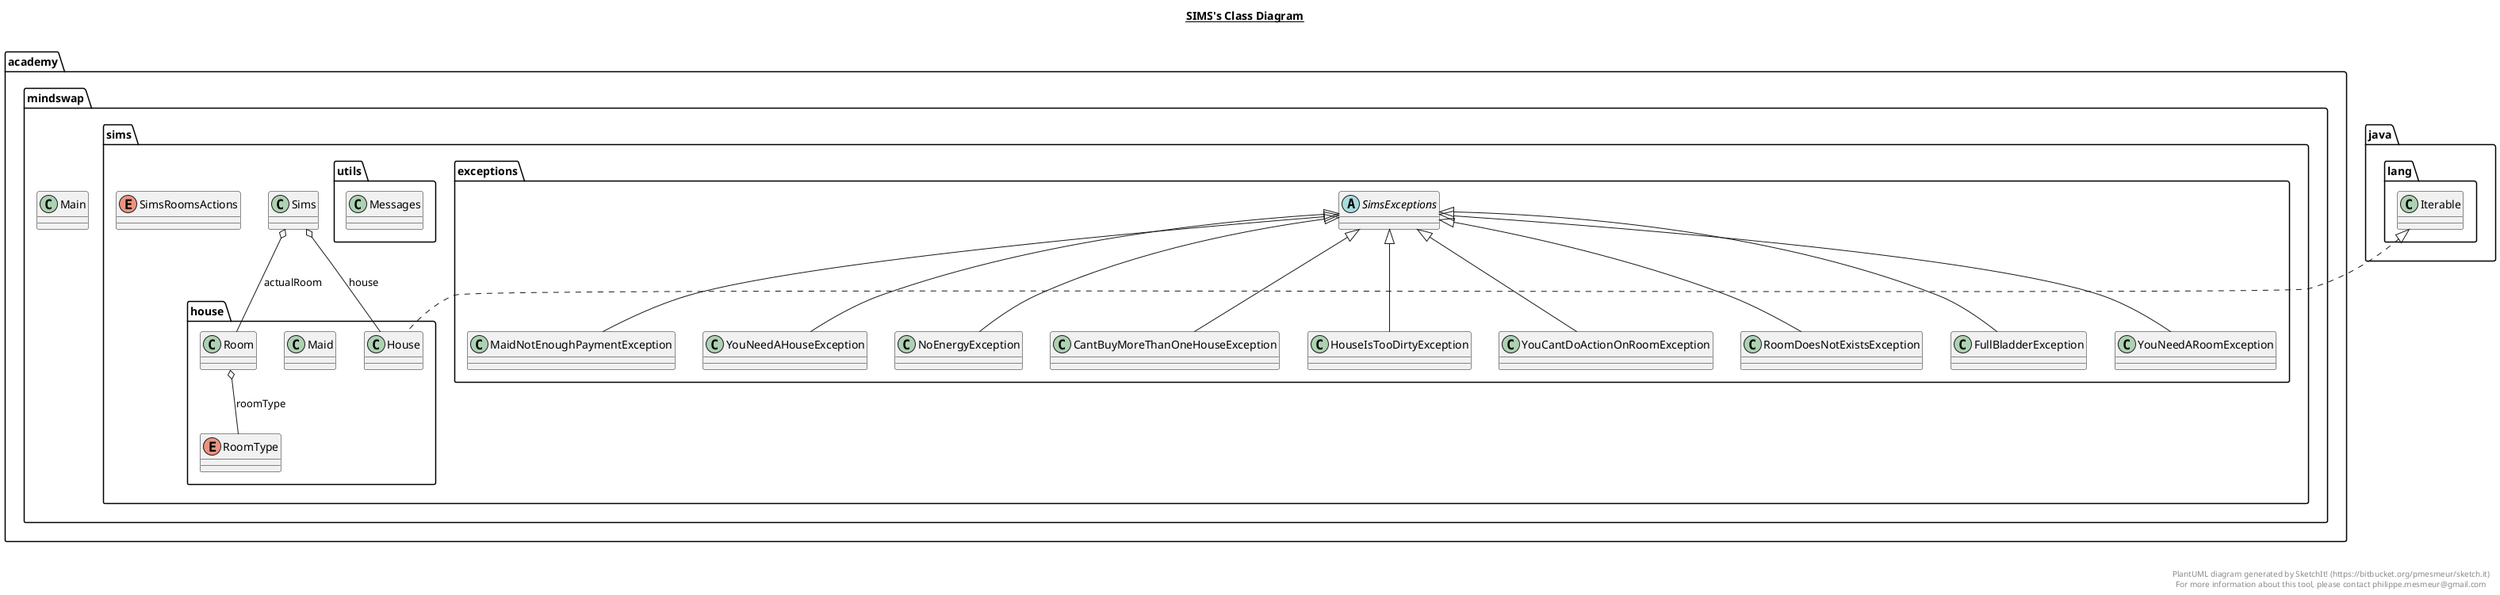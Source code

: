 @startuml

title __SIMS's Class Diagram__\n

  namespace academy.mindswap {
    class academy.mindswap.Main {
    }
  }
  

  namespace academy.mindswap {
    namespace sims {
      class academy.mindswap.sims.Sims {
      }
    }
  }
  

  namespace academy.mindswap {
    namespace sims {
      enum SimsRoomsActions {
      }
    }
  }
  

  namespace academy.mindswap {
    namespace sims {
      namespace exceptions {
        class academy.mindswap.sims.exceptions.CantBuyMoreThanOneHouseException {
        }
      }
    }
  }
  

  namespace academy.mindswap {
    namespace sims {
      namespace exceptions {
        class academy.mindswap.sims.exceptions.FullBladderException {
        }
      }
    }
  }
  

  namespace academy.mindswap {
    namespace sims {
      namespace exceptions {
        class academy.mindswap.sims.exceptions.HouseIsTooDirtyException {
        }
      }
    }
  }
  

  namespace academy.mindswap {
    namespace sims {
      namespace exceptions {
        class academy.mindswap.sims.exceptions.MaidNotEnoughPaymentException {
        }
      }
    }
  }
  

  namespace academy.mindswap {
    namespace sims {
      namespace exceptions {
        class academy.mindswap.sims.exceptions.NoEnergyException {
        }
      }
    }
  }
  

  namespace academy.mindswap {
    namespace sims {
      namespace exceptions {
        class academy.mindswap.sims.exceptions.RoomDoesNotExistsException {
        }
      }
    }
  }
  

  namespace academy.mindswap {
    namespace sims {
      namespace exceptions {
        abstract class academy.mindswap.sims.exceptions.SimsExceptions {
        }
      }
    }
  }
  

  namespace academy.mindswap {
    namespace sims {
      namespace exceptions {
        class academy.mindswap.sims.exceptions.YouCantDoActionOnRoomException {
        }
      }
    }
  }
  

  namespace academy.mindswap {
    namespace sims {
      namespace exceptions {
        class academy.mindswap.sims.exceptions.YouNeedAHouseException {
        }
      }
    }
  }
  

  namespace academy.mindswap {
    namespace sims {
      namespace exceptions {
        class academy.mindswap.sims.exceptions.YouNeedARoomException {
        }
      }
    }
  }
  

  namespace academy.mindswap {
    namespace sims {
      namespace house {
        class academy.mindswap.sims.house.House {
        }
      }
    }
  }
  

  namespace academy.mindswap {
    namespace sims {
      namespace house {
        class academy.mindswap.sims.house.Maid {
        }
      }
    }
  }
  

  namespace academy.mindswap {
    namespace sims {
      namespace house {
        class academy.mindswap.sims.house.Room {
        }
      }
    }
  }
  

  namespace academy.mindswap {
    namespace sims {
      namespace house {
        enum RoomType {
        }
      }
    }
  }
  

  namespace academy.mindswap {
    namespace sims {
      namespace utils {
        class academy.mindswap.sims.utils.Messages {
        }
      }
    }
  }
  

  academy.mindswap.sims.Sims o-- academy.mindswap.sims.house.Room : actualRoom
  academy.mindswap.sims.Sims o-- academy.mindswap.sims.house.House : house
  academy.mindswap.sims.exceptions.CantBuyMoreThanOneHouseException -up-|> academy.mindswap.sims.exceptions.SimsExceptions
  academy.mindswap.sims.exceptions.FullBladderException -up-|> academy.mindswap.sims.exceptions.SimsExceptions
  academy.mindswap.sims.exceptions.HouseIsTooDirtyException -up-|> academy.mindswap.sims.exceptions.SimsExceptions
  academy.mindswap.sims.exceptions.MaidNotEnoughPaymentException -up-|> academy.mindswap.sims.exceptions.SimsExceptions
  academy.mindswap.sims.exceptions.NoEnergyException -up-|> academy.mindswap.sims.exceptions.SimsExceptions
  academy.mindswap.sims.exceptions.RoomDoesNotExistsException -up-|> academy.mindswap.sims.exceptions.SimsExceptions
  academy.mindswap.sims.exceptions.YouCantDoActionOnRoomException -up-|> academy.mindswap.sims.exceptions.SimsExceptions
  academy.mindswap.sims.exceptions.YouNeedAHouseException -up-|> academy.mindswap.sims.exceptions.SimsExceptions
  academy.mindswap.sims.exceptions.YouNeedARoomException -up-|> academy.mindswap.sims.exceptions.SimsExceptions
  academy.mindswap.sims.house.House .up.|> java.lang.Iterable
  academy.mindswap.sims.house.Room o-- academy.mindswap.sims.house.RoomType : roomType


right footer


PlantUML diagram generated by SketchIt! (https://bitbucket.org/pmesmeur/sketch.it)
For more information about this tool, please contact philippe.mesmeur@gmail.com
endfooter

@enduml
